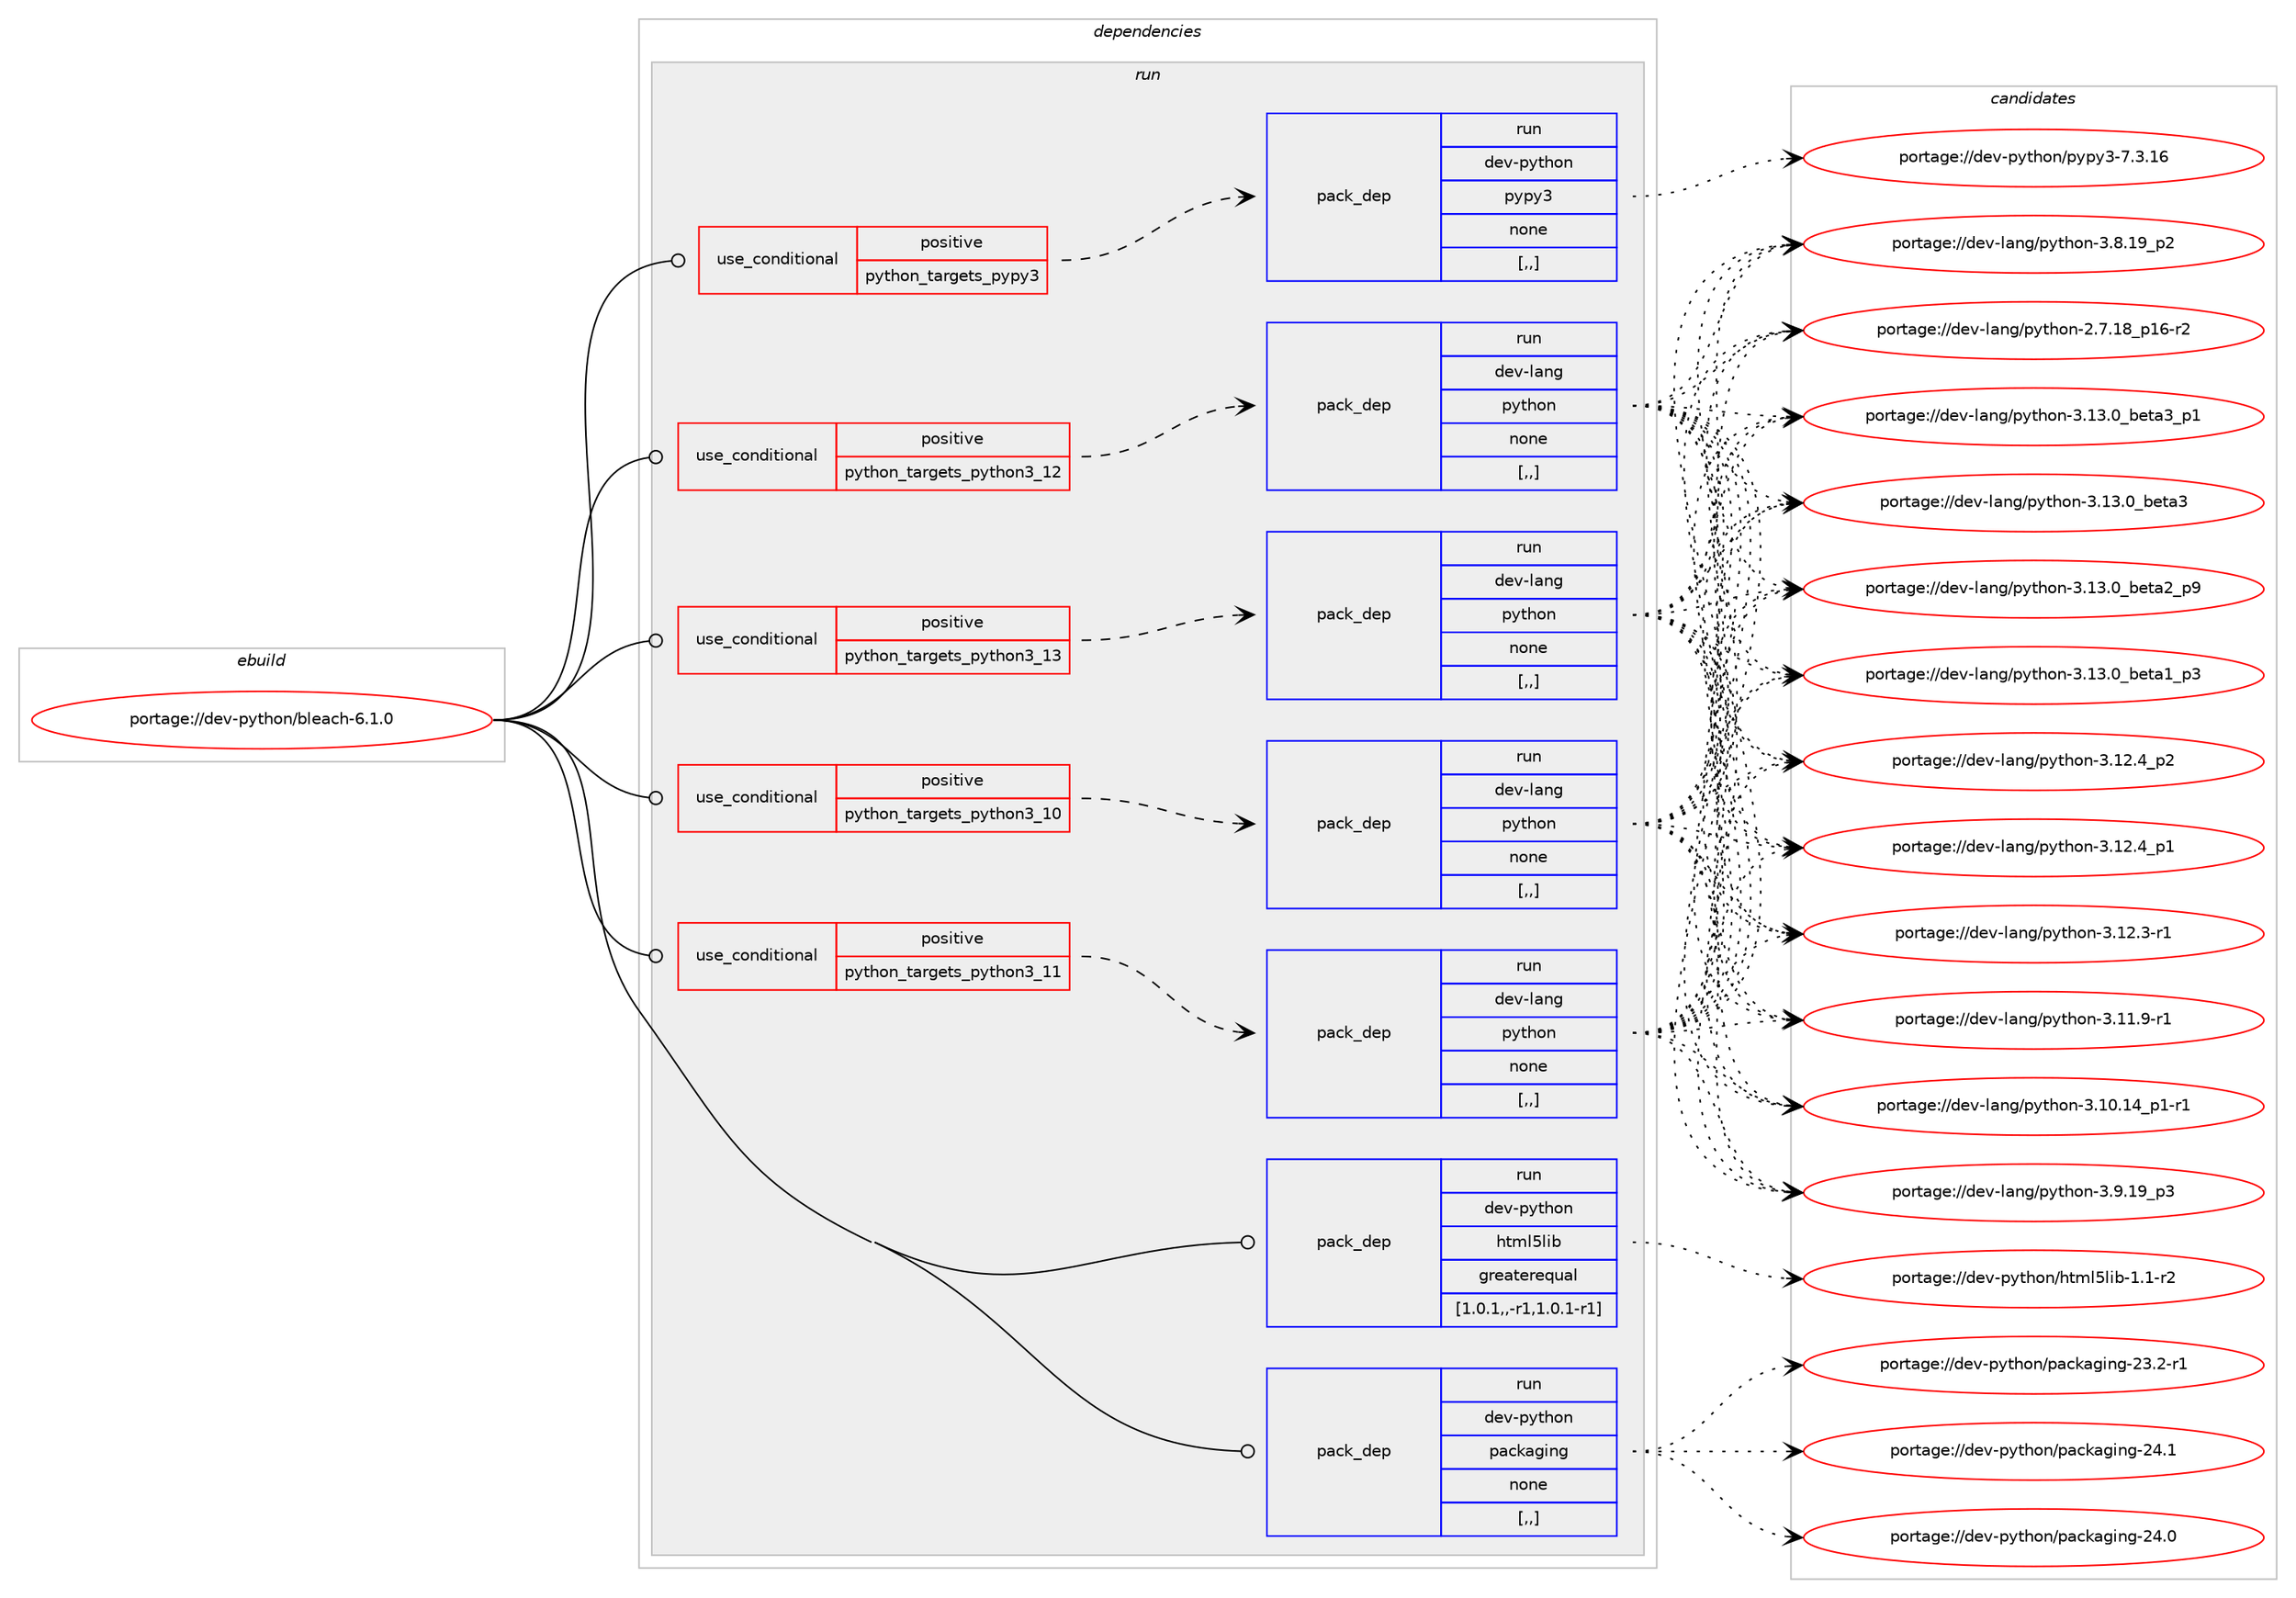 digraph prolog {

# *************
# Graph options
# *************

newrank=true;
concentrate=true;
compound=true;
graph [rankdir=LR,fontname=Helvetica,fontsize=10,ranksep=1.5];#, ranksep=2.5, nodesep=0.2];
edge  [arrowhead=vee];
node  [fontname=Helvetica,fontsize=10];

# **********
# The ebuild
# **********

subgraph cluster_leftcol {
color=gray;
rank=same;
label=<<i>ebuild</i>>;
id [label="portage://dev-python/bleach-6.1.0", color=red, width=4, href="../dev-python/bleach-6.1.0.svg"];
}

# ****************
# The dependencies
# ****************

subgraph cluster_midcol {
color=gray;
label=<<i>dependencies</i>>;
subgraph cluster_compile {
fillcolor="#eeeeee";
style=filled;
label=<<i>compile</i>>;
}
subgraph cluster_compileandrun {
fillcolor="#eeeeee";
style=filled;
label=<<i>compile and run</i>>;
}
subgraph cluster_run {
fillcolor="#eeeeee";
style=filled;
label=<<i>run</i>>;
subgraph cond30986 {
dependency141764 [label=<<TABLE BORDER="0" CELLBORDER="1" CELLSPACING="0" CELLPADDING="4"><TR><TD ROWSPAN="3" CELLPADDING="10">use_conditional</TD></TR><TR><TD>positive</TD></TR><TR><TD>python_targets_pypy3</TD></TR></TABLE>>, shape=none, color=red];
subgraph pack109549 {
dependency141765 [label=<<TABLE BORDER="0" CELLBORDER="1" CELLSPACING="0" CELLPADDING="4" WIDTH="220"><TR><TD ROWSPAN="6" CELLPADDING="30">pack_dep</TD></TR><TR><TD WIDTH="110">run</TD></TR><TR><TD>dev-python</TD></TR><TR><TD>pypy3</TD></TR><TR><TD>none</TD></TR><TR><TD>[,,]</TD></TR></TABLE>>, shape=none, color=blue];
}
dependency141764:e -> dependency141765:w [weight=20,style="dashed",arrowhead="vee"];
}
id:e -> dependency141764:w [weight=20,style="solid",arrowhead="odot"];
subgraph cond30987 {
dependency141766 [label=<<TABLE BORDER="0" CELLBORDER="1" CELLSPACING="0" CELLPADDING="4"><TR><TD ROWSPAN="3" CELLPADDING="10">use_conditional</TD></TR><TR><TD>positive</TD></TR><TR><TD>python_targets_python3_10</TD></TR></TABLE>>, shape=none, color=red];
subgraph pack109550 {
dependency141767 [label=<<TABLE BORDER="0" CELLBORDER="1" CELLSPACING="0" CELLPADDING="4" WIDTH="220"><TR><TD ROWSPAN="6" CELLPADDING="30">pack_dep</TD></TR><TR><TD WIDTH="110">run</TD></TR><TR><TD>dev-lang</TD></TR><TR><TD>python</TD></TR><TR><TD>none</TD></TR><TR><TD>[,,]</TD></TR></TABLE>>, shape=none, color=blue];
}
dependency141766:e -> dependency141767:w [weight=20,style="dashed",arrowhead="vee"];
}
id:e -> dependency141766:w [weight=20,style="solid",arrowhead="odot"];
subgraph cond30988 {
dependency141768 [label=<<TABLE BORDER="0" CELLBORDER="1" CELLSPACING="0" CELLPADDING="4"><TR><TD ROWSPAN="3" CELLPADDING="10">use_conditional</TD></TR><TR><TD>positive</TD></TR><TR><TD>python_targets_python3_11</TD></TR></TABLE>>, shape=none, color=red];
subgraph pack109551 {
dependency141769 [label=<<TABLE BORDER="0" CELLBORDER="1" CELLSPACING="0" CELLPADDING="4" WIDTH="220"><TR><TD ROWSPAN="6" CELLPADDING="30">pack_dep</TD></TR><TR><TD WIDTH="110">run</TD></TR><TR><TD>dev-lang</TD></TR><TR><TD>python</TD></TR><TR><TD>none</TD></TR><TR><TD>[,,]</TD></TR></TABLE>>, shape=none, color=blue];
}
dependency141768:e -> dependency141769:w [weight=20,style="dashed",arrowhead="vee"];
}
id:e -> dependency141768:w [weight=20,style="solid",arrowhead="odot"];
subgraph cond30989 {
dependency141770 [label=<<TABLE BORDER="0" CELLBORDER="1" CELLSPACING="0" CELLPADDING="4"><TR><TD ROWSPAN="3" CELLPADDING="10">use_conditional</TD></TR><TR><TD>positive</TD></TR><TR><TD>python_targets_python3_12</TD></TR></TABLE>>, shape=none, color=red];
subgraph pack109552 {
dependency141771 [label=<<TABLE BORDER="0" CELLBORDER="1" CELLSPACING="0" CELLPADDING="4" WIDTH="220"><TR><TD ROWSPAN="6" CELLPADDING="30">pack_dep</TD></TR><TR><TD WIDTH="110">run</TD></TR><TR><TD>dev-lang</TD></TR><TR><TD>python</TD></TR><TR><TD>none</TD></TR><TR><TD>[,,]</TD></TR></TABLE>>, shape=none, color=blue];
}
dependency141770:e -> dependency141771:w [weight=20,style="dashed",arrowhead="vee"];
}
id:e -> dependency141770:w [weight=20,style="solid",arrowhead="odot"];
subgraph cond30990 {
dependency141772 [label=<<TABLE BORDER="0" CELLBORDER="1" CELLSPACING="0" CELLPADDING="4"><TR><TD ROWSPAN="3" CELLPADDING="10">use_conditional</TD></TR><TR><TD>positive</TD></TR><TR><TD>python_targets_python3_13</TD></TR></TABLE>>, shape=none, color=red];
subgraph pack109553 {
dependency141773 [label=<<TABLE BORDER="0" CELLBORDER="1" CELLSPACING="0" CELLPADDING="4" WIDTH="220"><TR><TD ROWSPAN="6" CELLPADDING="30">pack_dep</TD></TR><TR><TD WIDTH="110">run</TD></TR><TR><TD>dev-lang</TD></TR><TR><TD>python</TD></TR><TR><TD>none</TD></TR><TR><TD>[,,]</TD></TR></TABLE>>, shape=none, color=blue];
}
dependency141772:e -> dependency141773:w [weight=20,style="dashed",arrowhead="vee"];
}
id:e -> dependency141772:w [weight=20,style="solid",arrowhead="odot"];
subgraph pack109554 {
dependency141774 [label=<<TABLE BORDER="0" CELLBORDER="1" CELLSPACING="0" CELLPADDING="4" WIDTH="220"><TR><TD ROWSPAN="6" CELLPADDING="30">pack_dep</TD></TR><TR><TD WIDTH="110">run</TD></TR><TR><TD>dev-python</TD></TR><TR><TD>html5lib</TD></TR><TR><TD>greaterequal</TD></TR><TR><TD>[1.0.1,,-r1,1.0.1-r1]</TD></TR></TABLE>>, shape=none, color=blue];
}
id:e -> dependency141774:w [weight=20,style="solid",arrowhead="odot"];
subgraph pack109555 {
dependency141775 [label=<<TABLE BORDER="0" CELLBORDER="1" CELLSPACING="0" CELLPADDING="4" WIDTH="220"><TR><TD ROWSPAN="6" CELLPADDING="30">pack_dep</TD></TR><TR><TD WIDTH="110">run</TD></TR><TR><TD>dev-python</TD></TR><TR><TD>packaging</TD></TR><TR><TD>none</TD></TR><TR><TD>[,,]</TD></TR></TABLE>>, shape=none, color=blue];
}
id:e -> dependency141775:w [weight=20,style="solid",arrowhead="odot"];
}
}

# **************
# The candidates
# **************

subgraph cluster_choices {
rank=same;
color=gray;
label=<<i>candidates</i>>;

subgraph choice109549 {
color=black;
nodesep=1;
choice10010111845112121116104111110471121211121215145554651464954 [label="portage://dev-python/pypy3-7.3.16", color=red, width=4,href="../dev-python/pypy3-7.3.16.svg"];
dependency141765:e -> choice10010111845112121116104111110471121211121215145554651464954:w [style=dotted,weight="100"];
}
subgraph choice109550 {
color=black;
nodesep=1;
choice10010111845108971101034711212111610411111045514649514648959810111697519511249 [label="portage://dev-lang/python-3.13.0_beta3_p1", color=red, width=4,href="../dev-lang/python-3.13.0_beta3_p1.svg"];
choice1001011184510897110103471121211161041111104551464951464895981011169751 [label="portage://dev-lang/python-3.13.0_beta3", color=red, width=4,href="../dev-lang/python-3.13.0_beta3.svg"];
choice10010111845108971101034711212111610411111045514649514648959810111697509511257 [label="portage://dev-lang/python-3.13.0_beta2_p9", color=red, width=4,href="../dev-lang/python-3.13.0_beta2_p9.svg"];
choice10010111845108971101034711212111610411111045514649514648959810111697499511251 [label="portage://dev-lang/python-3.13.0_beta1_p3", color=red, width=4,href="../dev-lang/python-3.13.0_beta1_p3.svg"];
choice100101118451089711010347112121116104111110455146495046529511250 [label="portage://dev-lang/python-3.12.4_p2", color=red, width=4,href="../dev-lang/python-3.12.4_p2.svg"];
choice100101118451089711010347112121116104111110455146495046529511249 [label="portage://dev-lang/python-3.12.4_p1", color=red, width=4,href="../dev-lang/python-3.12.4_p1.svg"];
choice100101118451089711010347112121116104111110455146495046514511449 [label="portage://dev-lang/python-3.12.3-r1", color=red, width=4,href="../dev-lang/python-3.12.3-r1.svg"];
choice100101118451089711010347112121116104111110455146494946574511449 [label="portage://dev-lang/python-3.11.9-r1", color=red, width=4,href="../dev-lang/python-3.11.9-r1.svg"];
choice100101118451089711010347112121116104111110455146494846495295112494511449 [label="portage://dev-lang/python-3.10.14_p1-r1", color=red, width=4,href="../dev-lang/python-3.10.14_p1-r1.svg"];
choice100101118451089711010347112121116104111110455146574649579511251 [label="portage://dev-lang/python-3.9.19_p3", color=red, width=4,href="../dev-lang/python-3.9.19_p3.svg"];
choice100101118451089711010347112121116104111110455146564649579511250 [label="portage://dev-lang/python-3.8.19_p2", color=red, width=4,href="../dev-lang/python-3.8.19_p2.svg"];
choice100101118451089711010347112121116104111110455046554649569511249544511450 [label="portage://dev-lang/python-2.7.18_p16-r2", color=red, width=4,href="../dev-lang/python-2.7.18_p16-r2.svg"];
dependency141767:e -> choice10010111845108971101034711212111610411111045514649514648959810111697519511249:w [style=dotted,weight="100"];
dependency141767:e -> choice1001011184510897110103471121211161041111104551464951464895981011169751:w [style=dotted,weight="100"];
dependency141767:e -> choice10010111845108971101034711212111610411111045514649514648959810111697509511257:w [style=dotted,weight="100"];
dependency141767:e -> choice10010111845108971101034711212111610411111045514649514648959810111697499511251:w [style=dotted,weight="100"];
dependency141767:e -> choice100101118451089711010347112121116104111110455146495046529511250:w [style=dotted,weight="100"];
dependency141767:e -> choice100101118451089711010347112121116104111110455146495046529511249:w [style=dotted,weight="100"];
dependency141767:e -> choice100101118451089711010347112121116104111110455146495046514511449:w [style=dotted,weight="100"];
dependency141767:e -> choice100101118451089711010347112121116104111110455146494946574511449:w [style=dotted,weight="100"];
dependency141767:e -> choice100101118451089711010347112121116104111110455146494846495295112494511449:w [style=dotted,weight="100"];
dependency141767:e -> choice100101118451089711010347112121116104111110455146574649579511251:w [style=dotted,weight="100"];
dependency141767:e -> choice100101118451089711010347112121116104111110455146564649579511250:w [style=dotted,weight="100"];
dependency141767:e -> choice100101118451089711010347112121116104111110455046554649569511249544511450:w [style=dotted,weight="100"];
}
subgraph choice109551 {
color=black;
nodesep=1;
choice10010111845108971101034711212111610411111045514649514648959810111697519511249 [label="portage://dev-lang/python-3.13.0_beta3_p1", color=red, width=4,href="../dev-lang/python-3.13.0_beta3_p1.svg"];
choice1001011184510897110103471121211161041111104551464951464895981011169751 [label="portage://dev-lang/python-3.13.0_beta3", color=red, width=4,href="../dev-lang/python-3.13.0_beta3.svg"];
choice10010111845108971101034711212111610411111045514649514648959810111697509511257 [label="portage://dev-lang/python-3.13.0_beta2_p9", color=red, width=4,href="../dev-lang/python-3.13.0_beta2_p9.svg"];
choice10010111845108971101034711212111610411111045514649514648959810111697499511251 [label="portage://dev-lang/python-3.13.0_beta1_p3", color=red, width=4,href="../dev-lang/python-3.13.0_beta1_p3.svg"];
choice100101118451089711010347112121116104111110455146495046529511250 [label="portage://dev-lang/python-3.12.4_p2", color=red, width=4,href="../dev-lang/python-3.12.4_p2.svg"];
choice100101118451089711010347112121116104111110455146495046529511249 [label="portage://dev-lang/python-3.12.4_p1", color=red, width=4,href="../dev-lang/python-3.12.4_p1.svg"];
choice100101118451089711010347112121116104111110455146495046514511449 [label="portage://dev-lang/python-3.12.3-r1", color=red, width=4,href="../dev-lang/python-3.12.3-r1.svg"];
choice100101118451089711010347112121116104111110455146494946574511449 [label="portage://dev-lang/python-3.11.9-r1", color=red, width=4,href="../dev-lang/python-3.11.9-r1.svg"];
choice100101118451089711010347112121116104111110455146494846495295112494511449 [label="portage://dev-lang/python-3.10.14_p1-r1", color=red, width=4,href="../dev-lang/python-3.10.14_p1-r1.svg"];
choice100101118451089711010347112121116104111110455146574649579511251 [label="portage://dev-lang/python-3.9.19_p3", color=red, width=4,href="../dev-lang/python-3.9.19_p3.svg"];
choice100101118451089711010347112121116104111110455146564649579511250 [label="portage://dev-lang/python-3.8.19_p2", color=red, width=4,href="../dev-lang/python-3.8.19_p2.svg"];
choice100101118451089711010347112121116104111110455046554649569511249544511450 [label="portage://dev-lang/python-2.7.18_p16-r2", color=red, width=4,href="../dev-lang/python-2.7.18_p16-r2.svg"];
dependency141769:e -> choice10010111845108971101034711212111610411111045514649514648959810111697519511249:w [style=dotted,weight="100"];
dependency141769:e -> choice1001011184510897110103471121211161041111104551464951464895981011169751:w [style=dotted,weight="100"];
dependency141769:e -> choice10010111845108971101034711212111610411111045514649514648959810111697509511257:w [style=dotted,weight="100"];
dependency141769:e -> choice10010111845108971101034711212111610411111045514649514648959810111697499511251:w [style=dotted,weight="100"];
dependency141769:e -> choice100101118451089711010347112121116104111110455146495046529511250:w [style=dotted,weight="100"];
dependency141769:e -> choice100101118451089711010347112121116104111110455146495046529511249:w [style=dotted,weight="100"];
dependency141769:e -> choice100101118451089711010347112121116104111110455146495046514511449:w [style=dotted,weight="100"];
dependency141769:e -> choice100101118451089711010347112121116104111110455146494946574511449:w [style=dotted,weight="100"];
dependency141769:e -> choice100101118451089711010347112121116104111110455146494846495295112494511449:w [style=dotted,weight="100"];
dependency141769:e -> choice100101118451089711010347112121116104111110455146574649579511251:w [style=dotted,weight="100"];
dependency141769:e -> choice100101118451089711010347112121116104111110455146564649579511250:w [style=dotted,weight="100"];
dependency141769:e -> choice100101118451089711010347112121116104111110455046554649569511249544511450:w [style=dotted,weight="100"];
}
subgraph choice109552 {
color=black;
nodesep=1;
choice10010111845108971101034711212111610411111045514649514648959810111697519511249 [label="portage://dev-lang/python-3.13.0_beta3_p1", color=red, width=4,href="../dev-lang/python-3.13.0_beta3_p1.svg"];
choice1001011184510897110103471121211161041111104551464951464895981011169751 [label="portage://dev-lang/python-3.13.0_beta3", color=red, width=4,href="../dev-lang/python-3.13.0_beta3.svg"];
choice10010111845108971101034711212111610411111045514649514648959810111697509511257 [label="portage://dev-lang/python-3.13.0_beta2_p9", color=red, width=4,href="../dev-lang/python-3.13.0_beta2_p9.svg"];
choice10010111845108971101034711212111610411111045514649514648959810111697499511251 [label="portage://dev-lang/python-3.13.0_beta1_p3", color=red, width=4,href="../dev-lang/python-3.13.0_beta1_p3.svg"];
choice100101118451089711010347112121116104111110455146495046529511250 [label="portage://dev-lang/python-3.12.4_p2", color=red, width=4,href="../dev-lang/python-3.12.4_p2.svg"];
choice100101118451089711010347112121116104111110455146495046529511249 [label="portage://dev-lang/python-3.12.4_p1", color=red, width=4,href="../dev-lang/python-3.12.4_p1.svg"];
choice100101118451089711010347112121116104111110455146495046514511449 [label="portage://dev-lang/python-3.12.3-r1", color=red, width=4,href="../dev-lang/python-3.12.3-r1.svg"];
choice100101118451089711010347112121116104111110455146494946574511449 [label="portage://dev-lang/python-3.11.9-r1", color=red, width=4,href="../dev-lang/python-3.11.9-r1.svg"];
choice100101118451089711010347112121116104111110455146494846495295112494511449 [label="portage://dev-lang/python-3.10.14_p1-r1", color=red, width=4,href="../dev-lang/python-3.10.14_p1-r1.svg"];
choice100101118451089711010347112121116104111110455146574649579511251 [label="portage://dev-lang/python-3.9.19_p3", color=red, width=4,href="../dev-lang/python-3.9.19_p3.svg"];
choice100101118451089711010347112121116104111110455146564649579511250 [label="portage://dev-lang/python-3.8.19_p2", color=red, width=4,href="../dev-lang/python-3.8.19_p2.svg"];
choice100101118451089711010347112121116104111110455046554649569511249544511450 [label="portage://dev-lang/python-2.7.18_p16-r2", color=red, width=4,href="../dev-lang/python-2.7.18_p16-r2.svg"];
dependency141771:e -> choice10010111845108971101034711212111610411111045514649514648959810111697519511249:w [style=dotted,weight="100"];
dependency141771:e -> choice1001011184510897110103471121211161041111104551464951464895981011169751:w [style=dotted,weight="100"];
dependency141771:e -> choice10010111845108971101034711212111610411111045514649514648959810111697509511257:w [style=dotted,weight="100"];
dependency141771:e -> choice10010111845108971101034711212111610411111045514649514648959810111697499511251:w [style=dotted,weight="100"];
dependency141771:e -> choice100101118451089711010347112121116104111110455146495046529511250:w [style=dotted,weight="100"];
dependency141771:e -> choice100101118451089711010347112121116104111110455146495046529511249:w [style=dotted,weight="100"];
dependency141771:e -> choice100101118451089711010347112121116104111110455146495046514511449:w [style=dotted,weight="100"];
dependency141771:e -> choice100101118451089711010347112121116104111110455146494946574511449:w [style=dotted,weight="100"];
dependency141771:e -> choice100101118451089711010347112121116104111110455146494846495295112494511449:w [style=dotted,weight="100"];
dependency141771:e -> choice100101118451089711010347112121116104111110455146574649579511251:w [style=dotted,weight="100"];
dependency141771:e -> choice100101118451089711010347112121116104111110455146564649579511250:w [style=dotted,weight="100"];
dependency141771:e -> choice100101118451089711010347112121116104111110455046554649569511249544511450:w [style=dotted,weight="100"];
}
subgraph choice109553 {
color=black;
nodesep=1;
choice10010111845108971101034711212111610411111045514649514648959810111697519511249 [label="portage://dev-lang/python-3.13.0_beta3_p1", color=red, width=4,href="../dev-lang/python-3.13.0_beta3_p1.svg"];
choice1001011184510897110103471121211161041111104551464951464895981011169751 [label="portage://dev-lang/python-3.13.0_beta3", color=red, width=4,href="../dev-lang/python-3.13.0_beta3.svg"];
choice10010111845108971101034711212111610411111045514649514648959810111697509511257 [label="portage://dev-lang/python-3.13.0_beta2_p9", color=red, width=4,href="../dev-lang/python-3.13.0_beta2_p9.svg"];
choice10010111845108971101034711212111610411111045514649514648959810111697499511251 [label="portage://dev-lang/python-3.13.0_beta1_p3", color=red, width=4,href="../dev-lang/python-3.13.0_beta1_p3.svg"];
choice100101118451089711010347112121116104111110455146495046529511250 [label="portage://dev-lang/python-3.12.4_p2", color=red, width=4,href="../dev-lang/python-3.12.4_p2.svg"];
choice100101118451089711010347112121116104111110455146495046529511249 [label="portage://dev-lang/python-3.12.4_p1", color=red, width=4,href="../dev-lang/python-3.12.4_p1.svg"];
choice100101118451089711010347112121116104111110455146495046514511449 [label="portage://dev-lang/python-3.12.3-r1", color=red, width=4,href="../dev-lang/python-3.12.3-r1.svg"];
choice100101118451089711010347112121116104111110455146494946574511449 [label="portage://dev-lang/python-3.11.9-r1", color=red, width=4,href="../dev-lang/python-3.11.9-r1.svg"];
choice100101118451089711010347112121116104111110455146494846495295112494511449 [label="portage://dev-lang/python-3.10.14_p1-r1", color=red, width=4,href="../dev-lang/python-3.10.14_p1-r1.svg"];
choice100101118451089711010347112121116104111110455146574649579511251 [label="portage://dev-lang/python-3.9.19_p3", color=red, width=4,href="../dev-lang/python-3.9.19_p3.svg"];
choice100101118451089711010347112121116104111110455146564649579511250 [label="portage://dev-lang/python-3.8.19_p2", color=red, width=4,href="../dev-lang/python-3.8.19_p2.svg"];
choice100101118451089711010347112121116104111110455046554649569511249544511450 [label="portage://dev-lang/python-2.7.18_p16-r2", color=red, width=4,href="../dev-lang/python-2.7.18_p16-r2.svg"];
dependency141773:e -> choice10010111845108971101034711212111610411111045514649514648959810111697519511249:w [style=dotted,weight="100"];
dependency141773:e -> choice1001011184510897110103471121211161041111104551464951464895981011169751:w [style=dotted,weight="100"];
dependency141773:e -> choice10010111845108971101034711212111610411111045514649514648959810111697509511257:w [style=dotted,weight="100"];
dependency141773:e -> choice10010111845108971101034711212111610411111045514649514648959810111697499511251:w [style=dotted,weight="100"];
dependency141773:e -> choice100101118451089711010347112121116104111110455146495046529511250:w [style=dotted,weight="100"];
dependency141773:e -> choice100101118451089711010347112121116104111110455146495046529511249:w [style=dotted,weight="100"];
dependency141773:e -> choice100101118451089711010347112121116104111110455146495046514511449:w [style=dotted,weight="100"];
dependency141773:e -> choice100101118451089711010347112121116104111110455146494946574511449:w [style=dotted,weight="100"];
dependency141773:e -> choice100101118451089711010347112121116104111110455146494846495295112494511449:w [style=dotted,weight="100"];
dependency141773:e -> choice100101118451089711010347112121116104111110455146574649579511251:w [style=dotted,weight="100"];
dependency141773:e -> choice100101118451089711010347112121116104111110455146564649579511250:w [style=dotted,weight="100"];
dependency141773:e -> choice100101118451089711010347112121116104111110455046554649569511249544511450:w [style=dotted,weight="100"];
}
subgraph choice109554 {
color=black;
nodesep=1;
choice10010111845112121116104111110471041161091085310810598454946494511450 [label="portage://dev-python/html5lib-1.1-r2", color=red, width=4,href="../dev-python/html5lib-1.1-r2.svg"];
dependency141774:e -> choice10010111845112121116104111110471041161091085310810598454946494511450:w [style=dotted,weight="100"];
}
subgraph choice109555 {
color=black;
nodesep=1;
choice10010111845112121116104111110471129799107971031051101034550524649 [label="portage://dev-python/packaging-24.1", color=red, width=4,href="../dev-python/packaging-24.1.svg"];
choice10010111845112121116104111110471129799107971031051101034550524648 [label="portage://dev-python/packaging-24.0", color=red, width=4,href="../dev-python/packaging-24.0.svg"];
choice100101118451121211161041111104711297991079710310511010345505146504511449 [label="portage://dev-python/packaging-23.2-r1", color=red, width=4,href="../dev-python/packaging-23.2-r1.svg"];
dependency141775:e -> choice10010111845112121116104111110471129799107971031051101034550524649:w [style=dotted,weight="100"];
dependency141775:e -> choice10010111845112121116104111110471129799107971031051101034550524648:w [style=dotted,weight="100"];
dependency141775:e -> choice100101118451121211161041111104711297991079710310511010345505146504511449:w [style=dotted,weight="100"];
}
}

}
